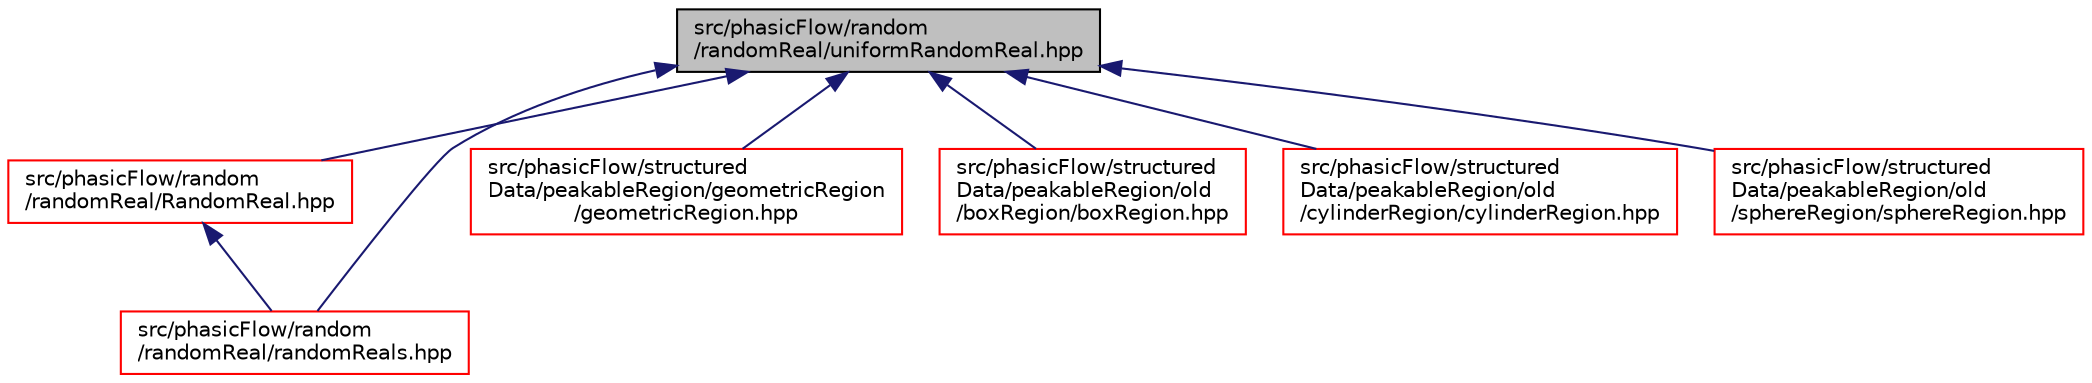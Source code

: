 digraph "src/phasicFlow/random/randomReal/uniformRandomReal.hpp"
{
 // LATEX_PDF_SIZE
  edge [fontname="Helvetica",fontsize="10",labelfontname="Helvetica",labelfontsize="10"];
  node [fontname="Helvetica",fontsize="10",shape=record];
  Node1 [label="src/phasicFlow/random\l/randomReal/uniformRandomReal.hpp",height=0.2,width=0.4,color="black", fillcolor="grey75", style="filled", fontcolor="black",tooltip=" "];
  Node1 -> Node2 [dir="back",color="midnightblue",fontsize="10",style="solid",fontname="Helvetica"];
  Node2 [label="src/phasicFlow/random\l/randomReal/RandomReal.hpp",height=0.2,width=0.4,color="red", fillcolor="white", style="filled",URL="$RandomReal_8hpp.html",tooltip=" "];
  Node2 -> Node4 [dir="back",color="midnightblue",fontsize="10",style="solid",fontname="Helvetica"];
  Node4 [label="src/phasicFlow/random\l/randomReal/randomReals.hpp",height=0.2,width=0.4,color="red", fillcolor="white", style="filled",URL="$randomReals_8hpp.html",tooltip=" "];
  Node1 -> Node4 [dir="back",color="midnightblue",fontsize="10",style="solid",fontname="Helvetica"];
  Node1 -> Node6 [dir="back",color="midnightblue",fontsize="10",style="solid",fontname="Helvetica"];
  Node6 [label="src/phasicFlow/structured\lData/peakableRegion/geometricRegion\l/geometricRegion.hpp",height=0.2,width=0.4,color="red", fillcolor="white", style="filled",URL="$geometricRegion_8hpp.html",tooltip=" "];
  Node1 -> Node13 [dir="back",color="midnightblue",fontsize="10",style="solid",fontname="Helvetica"];
  Node13 [label="src/phasicFlow/structured\lData/peakableRegion/old\l/boxRegion/boxRegion.hpp",height=0.2,width=0.4,color="red", fillcolor="white", style="filled",URL="$boxRegion_8hpp.html",tooltip=" "];
  Node1 -> Node15 [dir="back",color="midnightblue",fontsize="10",style="solid",fontname="Helvetica"];
  Node15 [label="src/phasicFlow/structured\lData/peakableRegion/old\l/cylinderRegion/cylinderRegion.hpp",height=0.2,width=0.4,color="red", fillcolor="white", style="filled",URL="$cylinderRegion_8hpp.html",tooltip=" "];
  Node1 -> Node17 [dir="back",color="midnightblue",fontsize="10",style="solid",fontname="Helvetica"];
  Node17 [label="src/phasicFlow/structured\lData/peakableRegion/old\l/sphereRegion/sphereRegion.hpp",height=0.2,width=0.4,color="red", fillcolor="white", style="filled",URL="$sphereRegion_8hpp.html",tooltip=" "];
}
